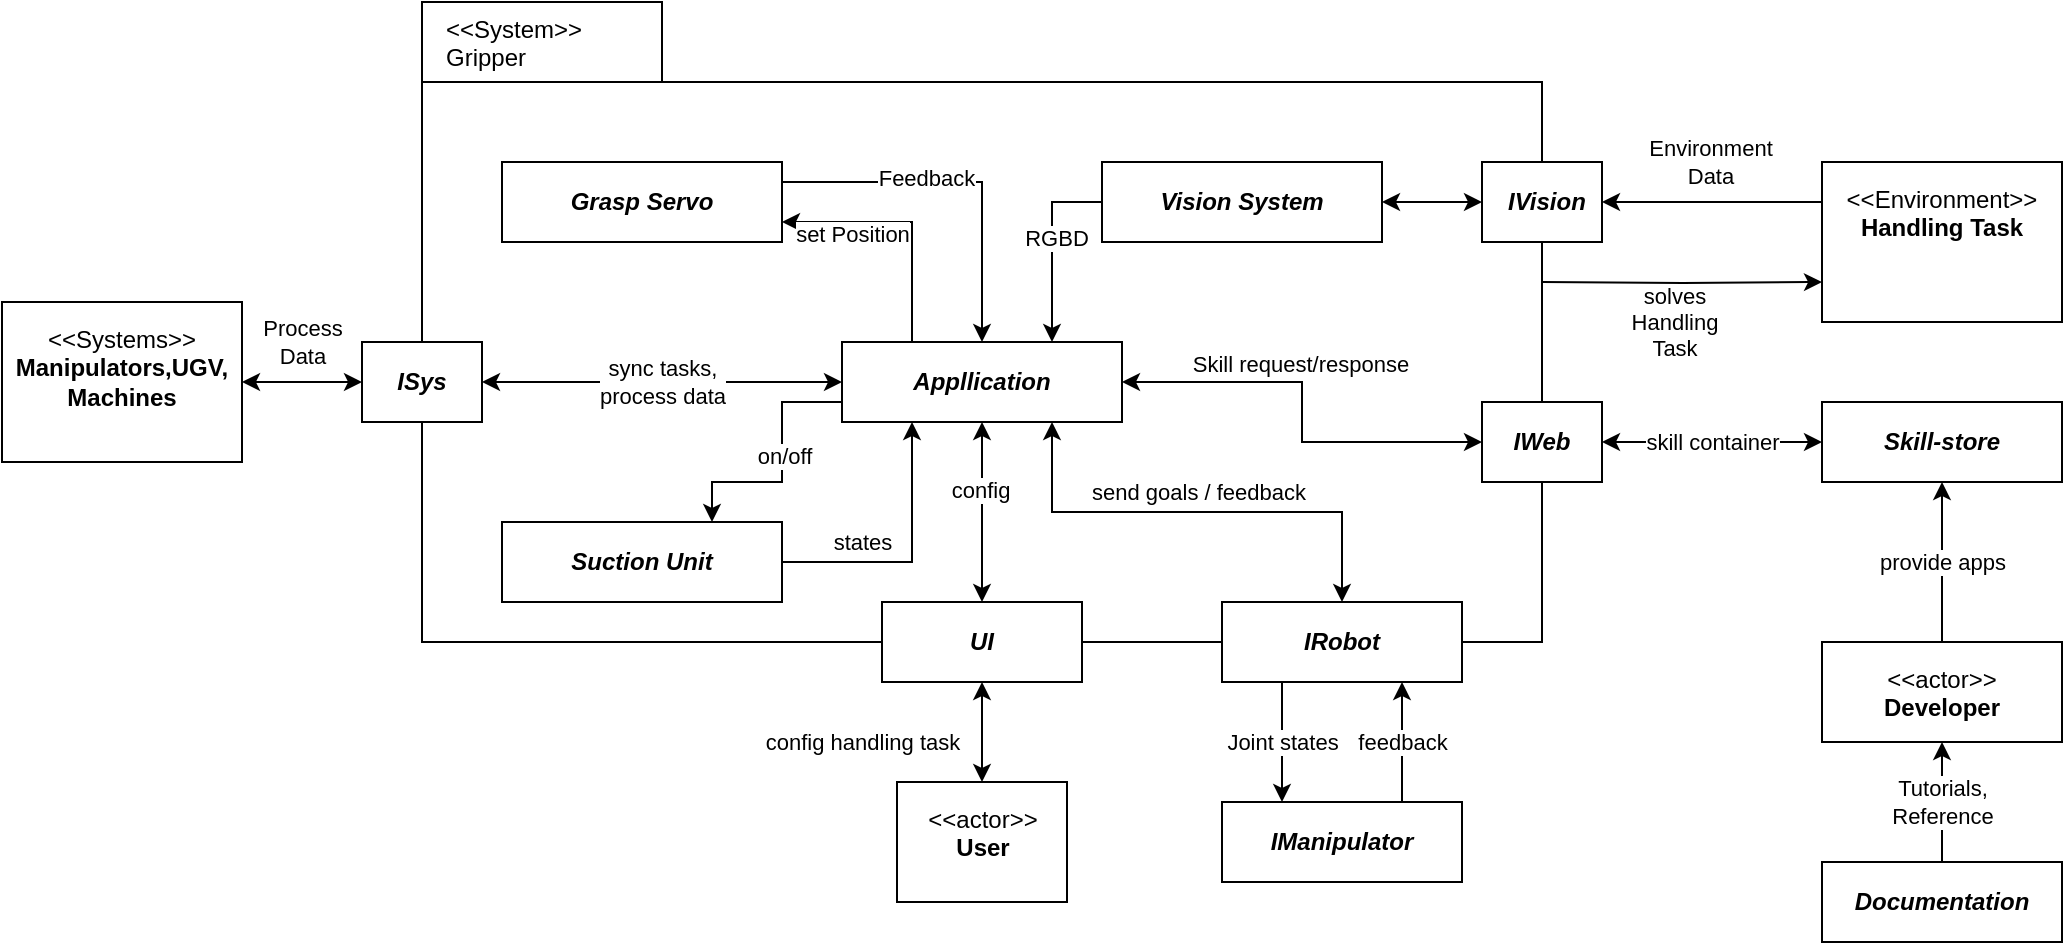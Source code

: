 <mxfile version="13.6.8" type="github">
  <diagram id="_VLQx521Do-SNY872RdX" name="context_model">
    <mxGraphModel dx="1422" dy="763" grid="1" gridSize="10" guides="1" tooltips="1" connect="1" arrows="1" fold="1" page="1" pageScale="1" pageWidth="1169" pageHeight="827" math="0" shadow="0">
      <root>
        <mxCell id="NEUwR7kofTDGOfef-DuA-0" />
        <mxCell id="NEUwR7kofTDGOfef-DuA-1" parent="NEUwR7kofTDGOfef-DuA-0" />
        <mxCell id="NEUwR7kofTDGOfef-DuA-16" value="&amp;lt;&amp;lt;System&amp;gt;&amp;gt;&lt;br&gt;Gripper" style="shape=folder;html=1;tabWidth=120;tabHeight=40;tabPosition=left;align=left;verticalAlign=top;spacingLeft=10;whiteSpace=wrap;" parent="NEUwR7kofTDGOfef-DuA-1" vertex="1">
          <mxGeometry x="280" y="80" width="560" height="320" as="geometry" />
        </mxCell>
        <mxCell id="NEUwR7kofTDGOfef-DuA-32" style="edgeStyle=orthogonalEdgeStyle;rounded=0;orthogonalLoop=1;jettySize=auto;html=1;exitX=0;exitY=0.5;exitDx=0;exitDy=0;entryX=0.75;entryY=0;entryDx=0;entryDy=0;" parent="NEUwR7kofTDGOfef-DuA-1" source="NEUwR7kofTDGOfef-DuA-10" target="NEUwR7kofTDGOfef-DuA-12" edge="1">
          <mxGeometry relative="1" as="geometry" />
        </mxCell>
        <mxCell id="NEUwR7kofTDGOfef-DuA-33" value="RGBD" style="edgeLabel;html=1;align=center;verticalAlign=middle;resizable=0;points=[];" parent="NEUwR7kofTDGOfef-DuA-32" vertex="1" connectable="0">
          <mxGeometry x="-0.095" y="2" relative="1" as="geometry">
            <mxPoint as="offset" />
          </mxGeometry>
        </mxCell>
        <mxCell id="NEUwR7kofTDGOfef-DuA-56" style="edgeStyle=orthogonalEdgeStyle;rounded=0;orthogonalLoop=1;jettySize=auto;html=1;exitX=1;exitY=0.5;exitDx=0;exitDy=0;entryX=0;entryY=0.5;entryDx=0;entryDy=0;startArrow=classic;startFill=1;" parent="NEUwR7kofTDGOfef-DuA-1" source="NEUwR7kofTDGOfef-DuA-10" target="NEUwR7kofTDGOfef-DuA-55" edge="1">
          <mxGeometry relative="1" as="geometry">
            <Array as="points">
              <mxPoint x="770" y="180" />
              <mxPoint x="770" y="180" />
            </Array>
          </mxGeometry>
        </mxCell>
        <mxCell id="NEUwR7kofTDGOfef-DuA-10" value="&lt;p style=&quot;margin: 13px&quot;&gt;&lt;i&gt;&lt;b&gt;Vision System&lt;/b&gt;&lt;/i&gt;&lt;br&gt;&lt;/p&gt;" style="shape=rect;html=1;overflow=fill;whiteSpace=wrap;align=center;" parent="NEUwR7kofTDGOfef-DuA-1" vertex="1">
          <mxGeometry x="620" y="160" width="140" height="40" as="geometry" />
        </mxCell>
        <mxCell id="NEUwR7kofTDGOfef-DuA-60" value="provide apps" style="edgeStyle=orthogonalEdgeStyle;rounded=0;orthogonalLoop=1;jettySize=auto;html=1;exitX=0.5;exitY=1;exitDx=0;exitDy=0;entryX=0.5;entryY=0;entryDx=0;entryDy=0;startArrow=classic;startFill=1;endArrow=none;endFill=0;" parent="NEUwR7kofTDGOfef-DuA-1" source="NEUwR7kofTDGOfef-DuA-11" target="NEUwR7kofTDGOfef-DuA-59" edge="1">
          <mxGeometry relative="1" as="geometry" />
        </mxCell>
        <mxCell id="NEUwR7kofTDGOfef-DuA-11" value="&lt;p style=&quot;margin: 13px&quot;&gt;&lt;i&gt;&lt;b&gt;Skill-store&lt;/b&gt;&lt;/i&gt;&lt;br&gt;&lt;/p&gt;" style="shape=rect;html=1;overflow=fill;whiteSpace=wrap;align=center;" parent="NEUwR7kofTDGOfef-DuA-1" vertex="1">
          <mxGeometry x="980" y="280" width="120" height="40" as="geometry" />
        </mxCell>
        <mxCell id="NEUwR7kofTDGOfef-DuA-34" style="edgeStyle=orthogonalEdgeStyle;rounded=0;orthogonalLoop=1;jettySize=auto;html=1;exitX=0.25;exitY=0;exitDx=0;exitDy=0;entryX=1;entryY=0.75;entryDx=0;entryDy=0;" parent="NEUwR7kofTDGOfef-DuA-1" source="NEUwR7kofTDGOfef-DuA-12" target="NEUwR7kofTDGOfef-DuA-13" edge="1">
          <mxGeometry relative="1" as="geometry" />
        </mxCell>
        <mxCell id="NEUwR7kofTDGOfef-DuA-35" value="set Position" style="edgeLabel;html=1;align=center;verticalAlign=middle;resizable=0;points=[];" parent="NEUwR7kofTDGOfef-DuA-34" vertex="1" connectable="0">
          <mxGeometry x="-0.368" y="15" relative="1" as="geometry">
            <mxPoint x="-15" y="-15" as="offset" />
          </mxGeometry>
        </mxCell>
        <mxCell id="NEUwR7kofTDGOfef-DuA-39" style="edgeStyle=orthogonalEdgeStyle;rounded=0;orthogonalLoop=1;jettySize=auto;html=1;exitX=0;exitY=0.75;exitDx=0;exitDy=0;entryX=0.75;entryY=0;entryDx=0;entryDy=0;" parent="NEUwR7kofTDGOfef-DuA-1" source="NEUwR7kofTDGOfef-DuA-12" target="NEUwR7kofTDGOfef-DuA-14" edge="1">
          <mxGeometry relative="1" as="geometry">
            <Array as="points">
              <mxPoint x="460" y="280" />
              <mxPoint x="460" y="320" />
              <mxPoint x="425" y="320" />
            </Array>
          </mxGeometry>
        </mxCell>
        <mxCell id="NEUwR7kofTDGOfef-DuA-40" value="on/off" style="edgeLabel;html=1;align=center;verticalAlign=middle;resizable=0;points=[];" parent="NEUwR7kofTDGOfef-DuA-39" vertex="1" connectable="0">
          <mxGeometry x="0.086" y="1" relative="1" as="geometry">
            <mxPoint y="-11" as="offset" />
          </mxGeometry>
        </mxCell>
        <mxCell id="NEUwR7kofTDGOfef-DuA-44" style="edgeStyle=orthogonalEdgeStyle;rounded=0;orthogonalLoop=1;jettySize=auto;html=1;exitX=0.75;exitY=1;exitDx=0;exitDy=0;entryX=0.5;entryY=0;entryDx=0;entryDy=0;startArrow=classic;startFill=1;" parent="NEUwR7kofTDGOfef-DuA-1" source="NEUwR7kofTDGOfef-DuA-12" target="NEUwR7kofTDGOfef-DuA-38" edge="1">
          <mxGeometry relative="1" as="geometry">
            <mxPoint x="740" y="300" as="targetPoint" />
          </mxGeometry>
        </mxCell>
        <mxCell id="NEUwR7kofTDGOfef-DuA-45" value="send goals / feedback" style="edgeLabel;html=1;align=center;verticalAlign=middle;resizable=0;points=[];" parent="NEUwR7kofTDGOfef-DuA-44" vertex="1" connectable="0">
          <mxGeometry x="0.014" relative="1" as="geometry">
            <mxPoint x="-1" y="-10" as="offset" />
          </mxGeometry>
        </mxCell>
        <mxCell id="NEUwR7kofTDGOfef-DuA-49" style="edgeStyle=orthogonalEdgeStyle;rounded=0;orthogonalLoop=1;jettySize=auto;html=1;exitX=1;exitY=0.5;exitDx=0;exitDy=0;entryX=0;entryY=0.5;entryDx=0;entryDy=0;startArrow=classic;startFill=1;" parent="NEUwR7kofTDGOfef-DuA-1" source="NEUwR7kofTDGOfef-DuA-12" target="NEUwR7kofTDGOfef-DuA-57" edge="1">
          <mxGeometry relative="1" as="geometry">
            <mxPoint x="800" y="290" as="targetPoint" />
          </mxGeometry>
        </mxCell>
        <mxCell id="NEUwR7kofTDGOfef-DuA-50" value="&lt;div&gt;Skill request/response&lt;/div&gt;" style="edgeLabel;html=1;align=center;verticalAlign=middle;resizable=0;points=[];" parent="NEUwR7kofTDGOfef-DuA-49" vertex="1" connectable="0">
          <mxGeometry x="-0.124" y="-1" relative="1" as="geometry">
            <mxPoint y="-11" as="offset" />
          </mxGeometry>
        </mxCell>
        <mxCell id="NEUwR7kofTDGOfef-DuA-12" value="&lt;p style=&quot;margin: 13px&quot;&gt;&lt;i&gt;&lt;b&gt;Appllication&lt;/b&gt;&lt;/i&gt;&lt;br&gt;&lt;/p&gt;" style="shape=rect;html=1;overflow=fill;whiteSpace=wrap;align=center;" parent="NEUwR7kofTDGOfef-DuA-1" vertex="1">
          <mxGeometry x="490" y="250" width="140" height="40" as="geometry" />
        </mxCell>
        <mxCell id="NEUwR7kofTDGOfef-DuA-36" style="edgeStyle=orthogonalEdgeStyle;rounded=0;orthogonalLoop=1;jettySize=auto;html=1;exitX=1;exitY=0.25;exitDx=0;exitDy=0;entryX=0.5;entryY=0;entryDx=0;entryDy=0;" parent="NEUwR7kofTDGOfef-DuA-1" source="NEUwR7kofTDGOfef-DuA-13" target="NEUwR7kofTDGOfef-DuA-12" edge="1">
          <mxGeometry relative="1" as="geometry" />
        </mxCell>
        <mxCell id="NEUwR7kofTDGOfef-DuA-37" value="Feedback" style="edgeLabel;html=1;align=center;verticalAlign=middle;resizable=0;points=[];" parent="NEUwR7kofTDGOfef-DuA-36" vertex="1" connectable="0">
          <mxGeometry x="-0.2" y="2" relative="1" as="geometry">
            <mxPoint as="offset" />
          </mxGeometry>
        </mxCell>
        <mxCell id="NEUwR7kofTDGOfef-DuA-13" value="&lt;p style=&quot;margin: 13px&quot;&gt;&lt;i&gt;&lt;b&gt;Grasp Servo&lt;/b&gt;&lt;/i&gt;&lt;br&gt;&lt;/p&gt;" style="shape=rect;html=1;overflow=fill;whiteSpace=wrap;align=center;" parent="NEUwR7kofTDGOfef-DuA-1" vertex="1">
          <mxGeometry x="320" y="160" width="140" height="40" as="geometry" />
        </mxCell>
        <mxCell id="NEUwR7kofTDGOfef-DuA-41" style="edgeStyle=orthogonalEdgeStyle;rounded=0;orthogonalLoop=1;jettySize=auto;html=1;exitX=1;exitY=0.5;exitDx=0;exitDy=0;entryX=0.25;entryY=1;entryDx=0;entryDy=0;" parent="NEUwR7kofTDGOfef-DuA-1" source="NEUwR7kofTDGOfef-DuA-14" target="NEUwR7kofTDGOfef-DuA-12" edge="1">
          <mxGeometry relative="1" as="geometry" />
        </mxCell>
        <mxCell id="NEUwR7kofTDGOfef-DuA-42" value="states" style="edgeLabel;html=1;align=center;verticalAlign=middle;resizable=0;points=[];" parent="NEUwR7kofTDGOfef-DuA-41" vertex="1" connectable="0">
          <mxGeometry x="-0.368" y="-7" relative="1" as="geometry">
            <mxPoint x="-3" y="-17" as="offset" />
          </mxGeometry>
        </mxCell>
        <mxCell id="NEUwR7kofTDGOfef-DuA-14" value="&lt;p style=&quot;margin: 13px&quot;&gt;&lt;i&gt;&lt;b&gt;Suction Unit&lt;/b&gt;&lt;/i&gt;&lt;br&gt;&lt;/p&gt;" style="shape=rect;html=1;overflow=fill;whiteSpace=wrap;align=center;" parent="NEUwR7kofTDGOfef-DuA-1" vertex="1">
          <mxGeometry x="320" y="340" width="140" height="40" as="geometry" />
        </mxCell>
        <mxCell id="NEUwR7kofTDGOfef-DuA-52" style="edgeStyle=orthogonalEdgeStyle;rounded=0;orthogonalLoop=1;jettySize=auto;html=1;exitX=0;exitY=0.25;exitDx=0;exitDy=0;entryX=1;entryY=0.5;entryDx=0;entryDy=0;" parent="NEUwR7kofTDGOfef-DuA-1" source="NEUwR7kofTDGOfef-DuA-18" target="NEUwR7kofTDGOfef-DuA-55" edge="1">
          <mxGeometry relative="1" as="geometry">
            <mxPoint x="890" y="130" as="targetPoint" />
          </mxGeometry>
        </mxCell>
        <mxCell id="NEUwR7kofTDGOfef-DuA-53" value="&lt;div&gt;Environment&lt;/div&gt;&lt;div&gt;Data&lt;br&gt;&lt;/div&gt;" style="edgeLabel;html=1;align=center;verticalAlign=middle;resizable=0;points=[];" parent="NEUwR7kofTDGOfef-DuA-52" vertex="1" connectable="0">
          <mxGeometry x="-0.3" relative="1" as="geometry">
            <mxPoint x="-18" y="-20" as="offset" />
          </mxGeometry>
        </mxCell>
        <mxCell id="NEUwR7kofTDGOfef-DuA-18" value="&lt;p&gt;&amp;lt;&amp;lt;Environment&amp;gt;&amp;gt;&lt;br&gt;&lt;b&gt;Handling Task&lt;br&gt;&lt;/b&gt;&lt;/p&gt;" style="shape=rect;html=1;overflow=fill;whiteSpace=wrap;align=center;" parent="NEUwR7kofTDGOfef-DuA-1" vertex="1">
          <mxGeometry x="980" y="160" width="120" height="80" as="geometry" />
        </mxCell>
        <mxCell id="NEUwR7kofTDGOfef-DuA-48" value="feedback" style="edgeStyle=orthogonalEdgeStyle;rounded=0;orthogonalLoop=1;jettySize=auto;html=1;exitX=0.75;exitY=0;exitDx=0;exitDy=0;entryX=0.75;entryY=1;entryDx=0;entryDy=0;" parent="NEUwR7kofTDGOfef-DuA-1" source="NEUwR7kofTDGOfef-DuA-20" target="NEUwR7kofTDGOfef-DuA-38" edge="1">
          <mxGeometry relative="1" as="geometry" />
        </mxCell>
        <mxCell id="NEUwR7kofTDGOfef-DuA-20" value="&lt;p style=&quot;margin: 13px&quot;&gt;&lt;i&gt;&lt;b&gt;IManipulator&lt;/b&gt;&lt;/i&gt;&lt;br&gt;&lt;/p&gt;" style="shape=rect;html=1;overflow=fill;whiteSpace=wrap;align=center;" parent="NEUwR7kofTDGOfef-DuA-1" vertex="1">
          <mxGeometry x="680" y="480" width="120" height="40" as="geometry" />
        </mxCell>
        <mxCell id="NEUwR7kofTDGOfef-DuA-63" style="edgeStyle=orthogonalEdgeStyle;rounded=0;orthogonalLoop=1;jettySize=auto;html=1;exitX=0.5;exitY=0;exitDx=0;exitDy=0;entryX=0.5;entryY=1;entryDx=0;entryDy=0;startArrow=classic;startFill=1;" parent="NEUwR7kofTDGOfef-DuA-1" source="NEUwR7kofTDGOfef-DuA-25" target="NEUwR7kofTDGOfef-DuA-12" edge="1">
          <mxGeometry relative="1" as="geometry" />
        </mxCell>
        <mxCell id="98D__TSafP_urw1Wggbw-9" value="config" style="edgeLabel;html=1;align=center;verticalAlign=middle;resizable=0;points=[];" parent="NEUwR7kofTDGOfef-DuA-63" vertex="1" connectable="0">
          <mxGeometry x="0.244" y="1" relative="1" as="geometry">
            <mxPoint as="offset" />
          </mxGeometry>
        </mxCell>
        <mxCell id="NEUwR7kofTDGOfef-DuA-25" value="&lt;p style=&quot;margin: 13px&quot;&gt;&lt;i&gt;&lt;b&gt;UI&lt;/b&gt;&lt;/i&gt;&lt;br&gt;&lt;/p&gt;" style="shape=rect;html=1;overflow=fill;whiteSpace=wrap;align=center;" parent="NEUwR7kofTDGOfef-DuA-1" vertex="1">
          <mxGeometry x="510" y="380" width="100" height="40" as="geometry" />
        </mxCell>
        <mxCell id="NEUwR7kofTDGOfef-DuA-47" value="Joint states" style="edgeStyle=orthogonalEdgeStyle;rounded=0;orthogonalLoop=1;jettySize=auto;html=1;exitX=0.25;exitY=1;exitDx=0;exitDy=0;entryX=0.25;entryY=0;entryDx=0;entryDy=0;" parent="NEUwR7kofTDGOfef-DuA-1" source="NEUwR7kofTDGOfef-DuA-38" target="NEUwR7kofTDGOfef-DuA-20" edge="1">
          <mxGeometry relative="1" as="geometry" />
        </mxCell>
        <mxCell id="NEUwR7kofTDGOfef-DuA-38" value="&lt;p style=&quot;margin: 13px&quot;&gt;&lt;i&gt;&lt;b&gt;IRobot&lt;br&gt;&lt;/b&gt;&lt;/i&gt;&lt;/p&gt;" style="shape=rect;html=1;overflow=fill;whiteSpace=wrap;align=center;" parent="NEUwR7kofTDGOfef-DuA-1" vertex="1">
          <mxGeometry x="680" y="380" width="120" height="40" as="geometry" />
        </mxCell>
        <mxCell id="NEUwR7kofTDGOfef-DuA-29" value="&lt;div&gt;solves&lt;/div&gt;&lt;div&gt;Handling&lt;/div&gt;&lt;div&gt;Task&lt;br&gt;&lt;/div&gt;" style="edgeStyle=orthogonalEdgeStyle;rounded=0;orthogonalLoop=1;jettySize=auto;html=1;entryX=0;entryY=0.75;entryDx=0;entryDy=0;" parent="NEUwR7kofTDGOfef-DuA-1" target="NEUwR7kofTDGOfef-DuA-18" edge="1">
          <mxGeometry x="0.091" y="-22" relative="1" as="geometry">
            <mxPoint x="840" y="220" as="sourcePoint" />
            <mxPoint x="201" y="280" as="targetPoint" />
            <mxPoint x="-10" y="-2" as="offset" />
          </mxGeometry>
        </mxCell>
        <mxCell id="NEUwR7kofTDGOfef-DuA-61" style="edgeStyle=orthogonalEdgeStyle;rounded=0;orthogonalLoop=1;jettySize=auto;html=1;exitX=0.5;exitY=0;exitDx=0;exitDy=0;entryX=0.5;entryY=1;entryDx=0;entryDy=0;startArrow=classic;startFill=1;" parent="NEUwR7kofTDGOfef-DuA-1" source="NEUwR7kofTDGOfef-DuA-54" target="NEUwR7kofTDGOfef-DuA-25" edge="1">
          <mxGeometry relative="1" as="geometry" />
        </mxCell>
        <mxCell id="NEUwR7kofTDGOfef-DuA-62" value="config handling task" style="edgeLabel;html=1;align=center;verticalAlign=middle;resizable=0;points=[];" parent="NEUwR7kofTDGOfef-DuA-61" vertex="1" connectable="0">
          <mxGeometry x="0.2" y="-3" relative="1" as="geometry">
            <mxPoint x="-63" y="10" as="offset" />
          </mxGeometry>
        </mxCell>
        <mxCell id="NEUwR7kofTDGOfef-DuA-54" value="&lt;p&gt;&amp;lt;&amp;lt;actor&amp;gt;&amp;gt;&lt;br&gt;&lt;b&gt;User&lt;/b&gt;&lt;/p&gt;" style="shape=rect;html=1;overflow=fill;whiteSpace=wrap;align=center;" parent="NEUwR7kofTDGOfef-DuA-1" vertex="1">
          <mxGeometry x="517.5" y="470" width="85" height="60" as="geometry" />
        </mxCell>
        <mxCell id="NEUwR7kofTDGOfef-DuA-55" value="&lt;p style=&quot;margin: 13px&quot;&gt;&lt;i&gt;&lt;b&gt;IVision&lt;/b&gt;&lt;/i&gt;&lt;br&gt;&lt;/p&gt;" style="shape=rect;html=1;overflow=fill;whiteSpace=wrap;align=center;" parent="NEUwR7kofTDGOfef-DuA-1" vertex="1">
          <mxGeometry x="810" y="160" width="60" height="40" as="geometry" />
        </mxCell>
        <mxCell id="NEUwR7kofTDGOfef-DuA-58" value="skill container" style="edgeStyle=orthogonalEdgeStyle;rounded=0;orthogonalLoop=1;jettySize=auto;html=1;exitX=1;exitY=0.5;exitDx=0;exitDy=0;entryX=0;entryY=0.5;entryDx=0;entryDy=0;startArrow=classic;startFill=1;" parent="NEUwR7kofTDGOfef-DuA-1" source="NEUwR7kofTDGOfef-DuA-57" target="NEUwR7kofTDGOfef-DuA-11" edge="1">
          <mxGeometry relative="1" as="geometry" />
        </mxCell>
        <mxCell id="NEUwR7kofTDGOfef-DuA-57" value="&lt;p style=&quot;margin: 13px&quot;&gt;&lt;i&gt;&lt;b&gt;IWeb&lt;/b&gt;&lt;/i&gt;&lt;br&gt;&lt;/p&gt;" style="shape=rect;html=1;overflow=fill;whiteSpace=wrap;align=center;" parent="NEUwR7kofTDGOfef-DuA-1" vertex="1">
          <mxGeometry x="810" y="280" width="60" height="40" as="geometry" />
        </mxCell>
        <mxCell id="98D__TSafP_urw1Wggbw-8" value="&lt;div&gt;Tutorials,&lt;/div&gt;&lt;div&gt;Reference&lt;br&gt;&lt;/div&gt;" style="edgeStyle=orthogonalEdgeStyle;rounded=0;orthogonalLoop=1;jettySize=auto;html=1;exitX=0.5;exitY=1;exitDx=0;exitDy=0;entryX=0.5;entryY=0;entryDx=0;entryDy=0;startArrow=classic;startFill=1;endArrow=none;endFill=0;" parent="NEUwR7kofTDGOfef-DuA-1" source="NEUwR7kofTDGOfef-DuA-59" target="98D__TSafP_urw1Wggbw-5" edge="1">
          <mxGeometry relative="1" as="geometry" />
        </mxCell>
        <mxCell id="NEUwR7kofTDGOfef-DuA-59" value="&lt;p&gt;&amp;lt;&amp;lt;actor&amp;gt;&amp;gt;&lt;br&gt;&lt;b&gt;Developer&lt;/b&gt;&lt;/p&gt;" style="shape=rect;html=1;overflow=fill;whiteSpace=wrap;align=center;" parent="NEUwR7kofTDGOfef-DuA-1" vertex="1">
          <mxGeometry x="980" y="400" width="120" height="50" as="geometry" />
        </mxCell>
        <mxCell id="98D__TSafP_urw1Wggbw-4" value="&lt;div&gt;sync tasks, &lt;br&gt;&lt;/div&gt;&lt;div&gt;process data&lt;/div&gt;" style="edgeStyle=orthogonalEdgeStyle;rounded=0;orthogonalLoop=1;jettySize=auto;html=1;exitX=1;exitY=0.5;exitDx=0;exitDy=0;entryX=0;entryY=0.5;entryDx=0;entryDy=0;startArrow=classic;startFill=1;" parent="NEUwR7kofTDGOfef-DuA-1" source="98D__TSafP_urw1Wggbw-0" target="NEUwR7kofTDGOfef-DuA-12" edge="1">
          <mxGeometry relative="1" as="geometry" />
        </mxCell>
        <mxCell id="98D__TSafP_urw1Wggbw-0" value="&lt;p style=&quot;margin: 13px&quot;&gt;&lt;i&gt;&lt;b&gt;ISys&lt;/b&gt;&lt;/i&gt;&lt;br&gt;&lt;/p&gt;" style="shape=rect;html=1;overflow=fill;whiteSpace=wrap;align=center;" parent="NEUwR7kofTDGOfef-DuA-1" vertex="1">
          <mxGeometry x="250" y="250" width="60" height="40" as="geometry" />
        </mxCell>
        <mxCell id="98D__TSafP_urw1Wggbw-3" value="&lt;div&gt;Process&lt;/div&gt;&lt;div&gt;Data&lt;br&gt;&lt;/div&gt;" style="edgeStyle=orthogonalEdgeStyle;rounded=0;orthogonalLoop=1;jettySize=auto;html=1;exitX=1;exitY=0.5;exitDx=0;exitDy=0;entryX=0;entryY=0.5;entryDx=0;entryDy=0;startArrow=classic;startFill=1;" parent="NEUwR7kofTDGOfef-DuA-1" source="98D__TSafP_urw1Wggbw-2" target="98D__TSafP_urw1Wggbw-0" edge="1">
          <mxGeometry y="20" relative="1" as="geometry">
            <mxPoint as="offset" />
          </mxGeometry>
        </mxCell>
        <mxCell id="98D__TSafP_urw1Wggbw-2" value="&lt;p&gt;&amp;lt;&amp;lt;Systems&amp;gt;&amp;gt;&lt;br&gt;&lt;b&gt;Manipulators,UGV,&lt;br&gt;Machines&lt;br&gt;&lt;/b&gt;&lt;/p&gt;" style="shape=rect;html=1;overflow=fill;whiteSpace=wrap;align=center;" parent="NEUwR7kofTDGOfef-DuA-1" vertex="1">
          <mxGeometry x="70" y="230" width="120" height="80" as="geometry" />
        </mxCell>
        <mxCell id="98D__TSafP_urw1Wggbw-5" value="&lt;p style=&quot;margin: 13px&quot;&gt;&lt;i&gt;&lt;b&gt;Documentation&lt;/b&gt;&lt;/i&gt;&lt;br&gt;&lt;/p&gt;" style="shape=rect;html=1;overflow=fill;whiteSpace=wrap;align=center;" parent="NEUwR7kofTDGOfef-DuA-1" vertex="1">
          <mxGeometry x="980" y="510" width="120" height="40" as="geometry" />
        </mxCell>
      </root>
    </mxGraphModel>
  </diagram>
</mxfile>
